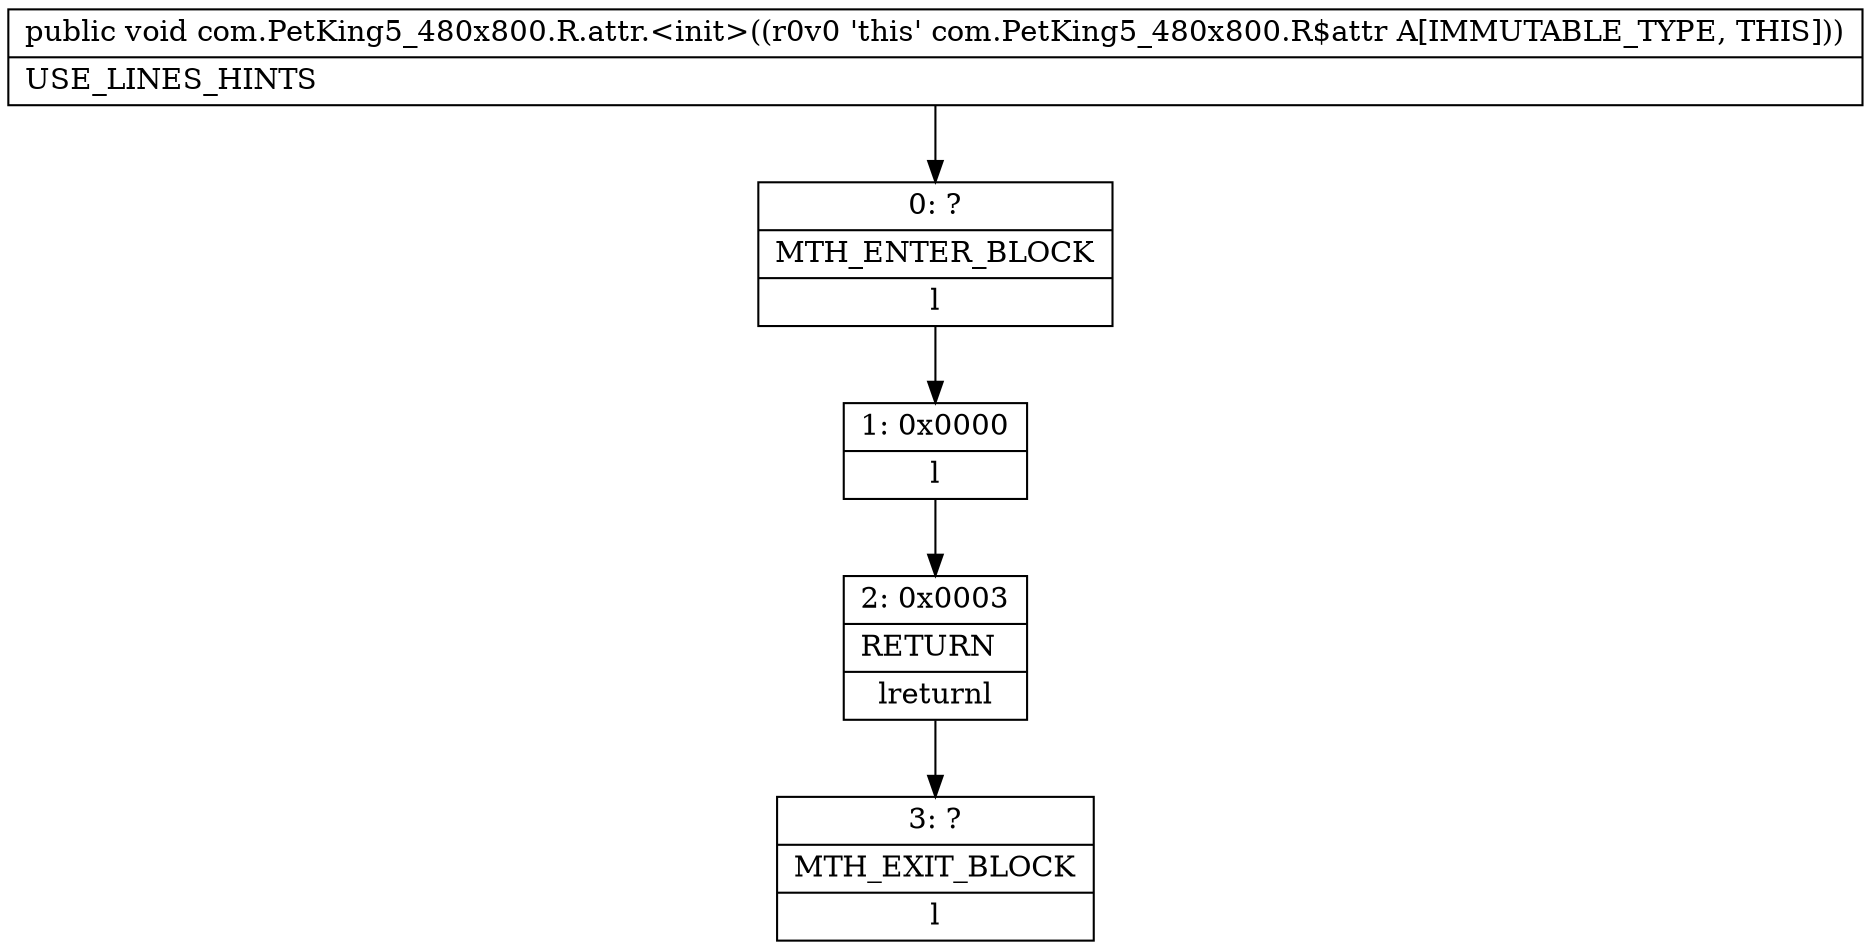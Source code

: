 digraph "CFG forcom.PetKing5_480x800.R.attr.\<init\>()V" {
Node_0 [shape=record,label="{0\:\ ?|MTH_ENTER_BLOCK\l|l}"];
Node_1 [shape=record,label="{1\:\ 0x0000|l}"];
Node_2 [shape=record,label="{2\:\ 0x0003|RETURN\l|lreturnl}"];
Node_3 [shape=record,label="{3\:\ ?|MTH_EXIT_BLOCK\l|l}"];
MethodNode[shape=record,label="{public void com.PetKing5_480x800.R.attr.\<init\>((r0v0 'this' com.PetKing5_480x800.R$attr A[IMMUTABLE_TYPE, THIS]))  | USE_LINES_HINTS\l}"];
MethodNode -> Node_0;
Node_0 -> Node_1;
Node_1 -> Node_2;
Node_2 -> Node_3;
}


